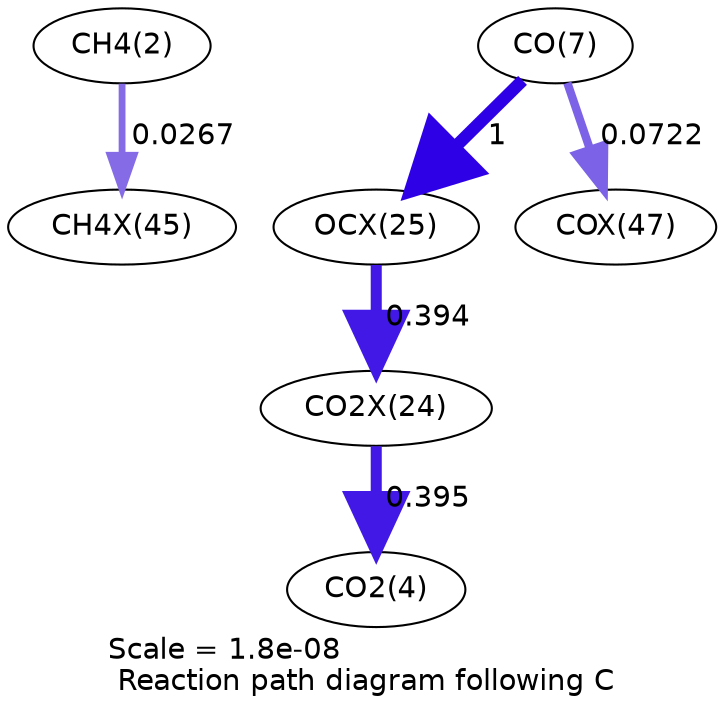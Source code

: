 digraph reaction_paths {
center=1;
s4 -> s68[fontname="Helvetica", penwidth=3.27, arrowsize=1.63, color="0.7, 0.527, 0.9"
, label=" 0.0267"];
s9 -> s64[fontname="Helvetica", penwidth=6, arrowsize=3, color="0.7, 1.5, 0.9"
, label=" 1"];
s9 -> s70[fontname="Helvetica", penwidth=4.02, arrowsize=2.01, color="0.7, 0.572, 0.9"
, label=" 0.0722"];
s64 -> s63[fontname="Helvetica", penwidth=5.3, arrowsize=2.65, color="0.7, 0.894, 0.9"
, label=" 0.394"];
s63 -> s6[fontname="Helvetica", penwidth=5.3, arrowsize=2.65, color="0.7, 0.895, 0.9"
, label=" 0.395"];
s4 [ fontname="Helvetica", label="CH4(2)"];
s6 [ fontname="Helvetica", label="CO2(4)"];
s9 [ fontname="Helvetica", label="CO(7)"];
s63 [ fontname="Helvetica", label="CO2X(24)"];
s64 [ fontname="Helvetica", label="OCX(25)"];
s68 [ fontname="Helvetica", label="CH4X(45)"];
s70 [ fontname="Helvetica", label="COX(47)"];
 label = "Scale = 1.8e-08\l Reaction path diagram following C";
 fontname = "Helvetica";
}
